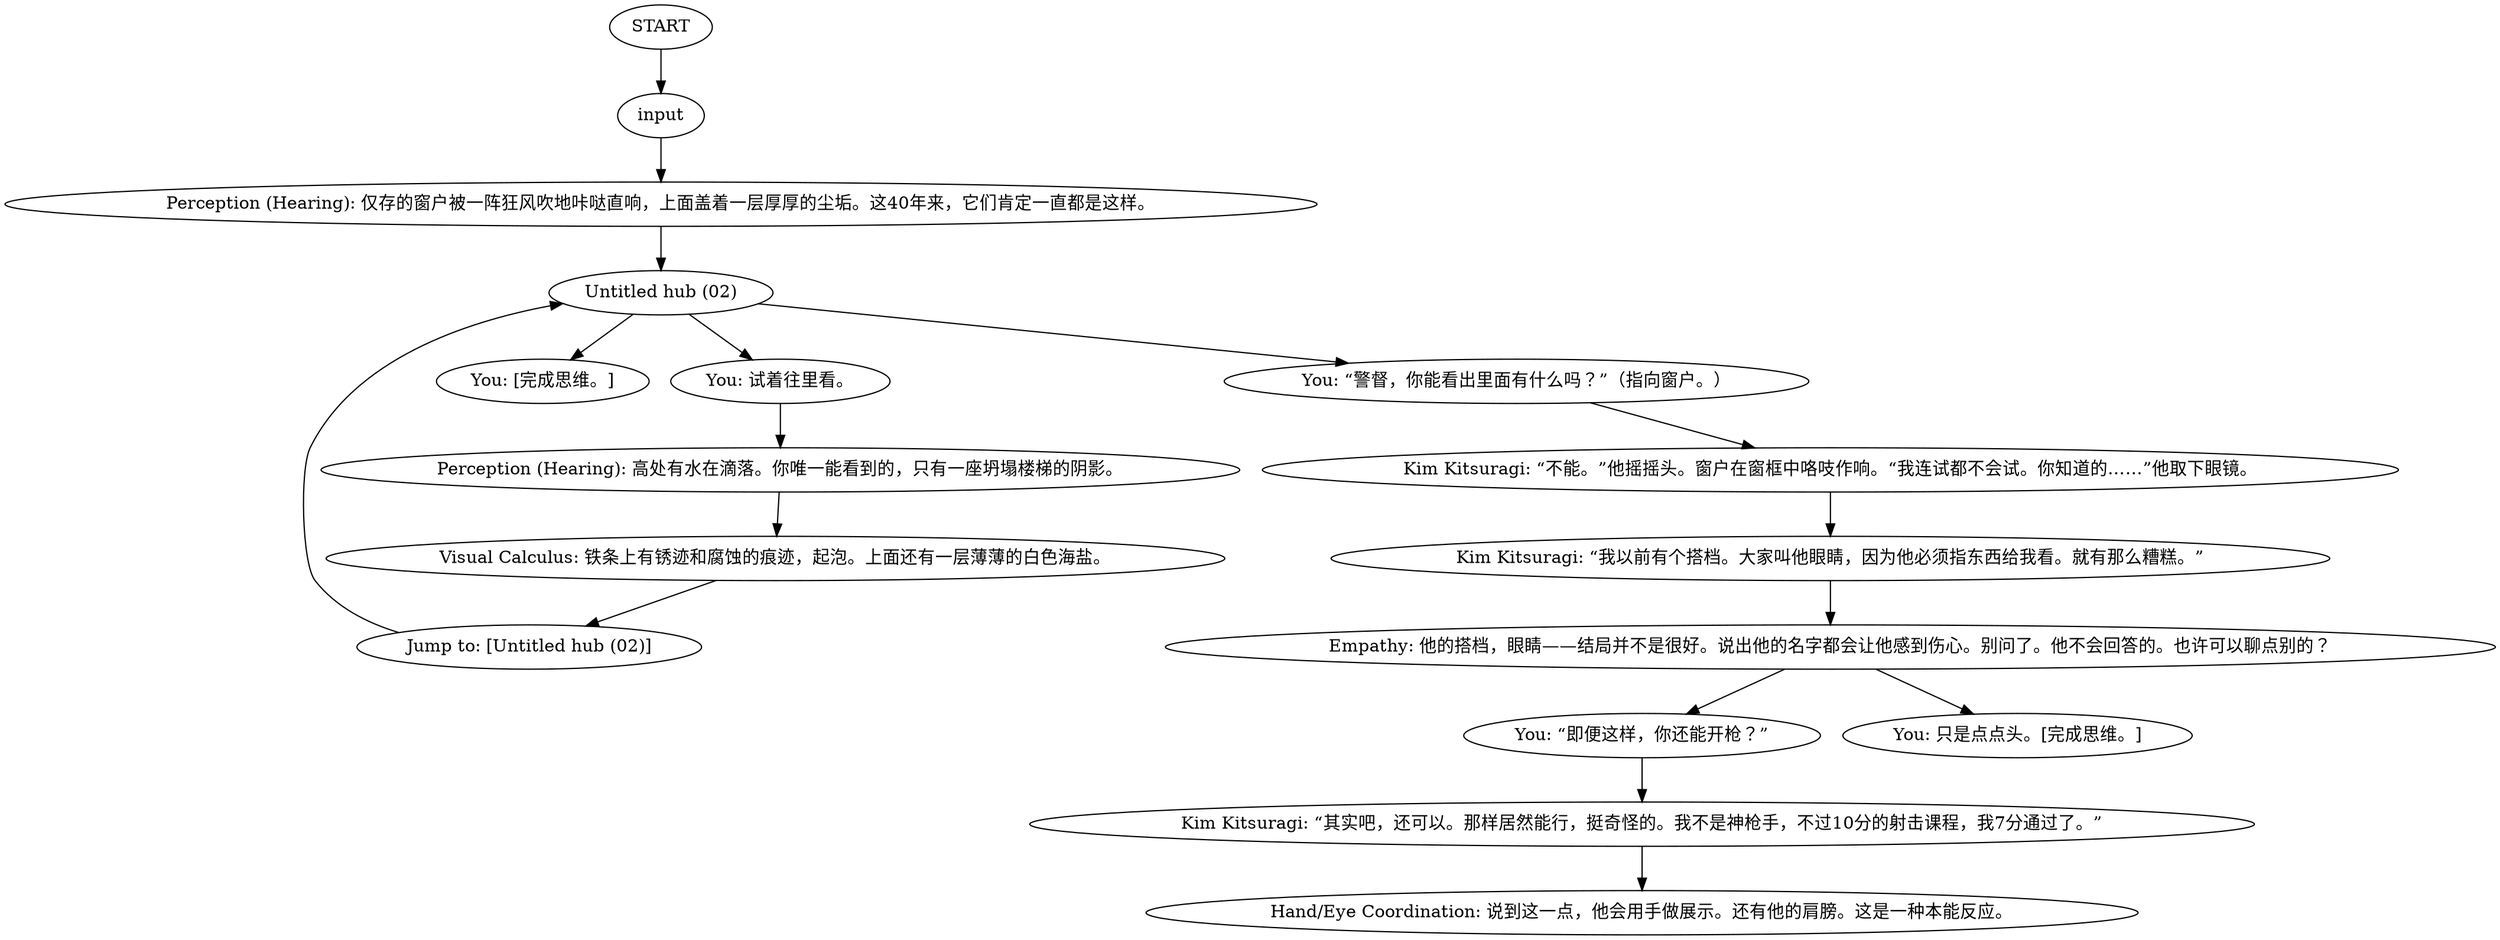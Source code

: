 # COAST ORB / feldwindows
# A conversation with SF about the inside of the building and hiding.
# ==================================================
digraph G {
	  0 [label="START"];
	  1 [label="input"];
	  2 [label="Kim Kitsuragi: “其实吧，还可以。那样居然能行，挺奇怪的。我不是神枪手，不过10分的射击课程，我7分通过了。”"];
	  3 [label="Visual Calculus: 铁条上有锈迹和腐蚀的痕迹，起泡。上面还有一层薄薄的白色海盐。"];
	  4 [label="Hand/Eye Coordination: 说到这一点，他会用手做展示。还有他的肩膀。这是一种本能反应。"];
	  5 [label="You: [完成思维。]"];
	  6 [label="Jump to: [Untitled hub (02)]"];
	  7 [label="You: “即便这样，你还能开枪？”"];
	  8 [label="Empathy: 他的搭档，眼睛——结局并不是很好。说出他的名字都会让他感到伤心。别问了。他不会回答的。也许可以聊点别的？"];
	  9 [label="Untitled hub (02)"];
	  10 [label="Perception (Hearing): 高处有水在滴落。你唯一能看到的，只有一座坍塌楼梯的阴影。"];
	  11 [label="You: “警督，你能看出里面有什么吗？”（指向窗户。）"];
	  12 [label="You: 只是点点头。[完成思维。]"];
	  13 [label="You: 试着往里看。"];
	  15 [label="Kim Kitsuragi: “不能。”他摇摇头。窗户在窗框中咯吱作响。“我连试都不会试。你知道的……”他取下眼镜。"];
	  16 [label="Perception (Hearing): 仅存的窗户被一阵狂风吹地咔哒直响，上面盖着一层厚厚的尘垢。这40年来，它们肯定一直都是这样。"];
	  17 [label="Kim Kitsuragi: “我以前有个搭档。大家叫他眼睛，因为他必须指东西给我看。就有那么糟糕。”"];
	  0 -> 1
	  1 -> 16
	  2 -> 4
	  3 -> 6
	  6 -> 9
	  7 -> 2
	  8 -> 12
	  8 -> 7
	  9 -> 5
	  9 -> 11
	  9 -> 13
	  10 -> 3
	  11 -> 15
	  13 -> 10
	  15 -> 17
	  16 -> 9
	  17 -> 8
}

